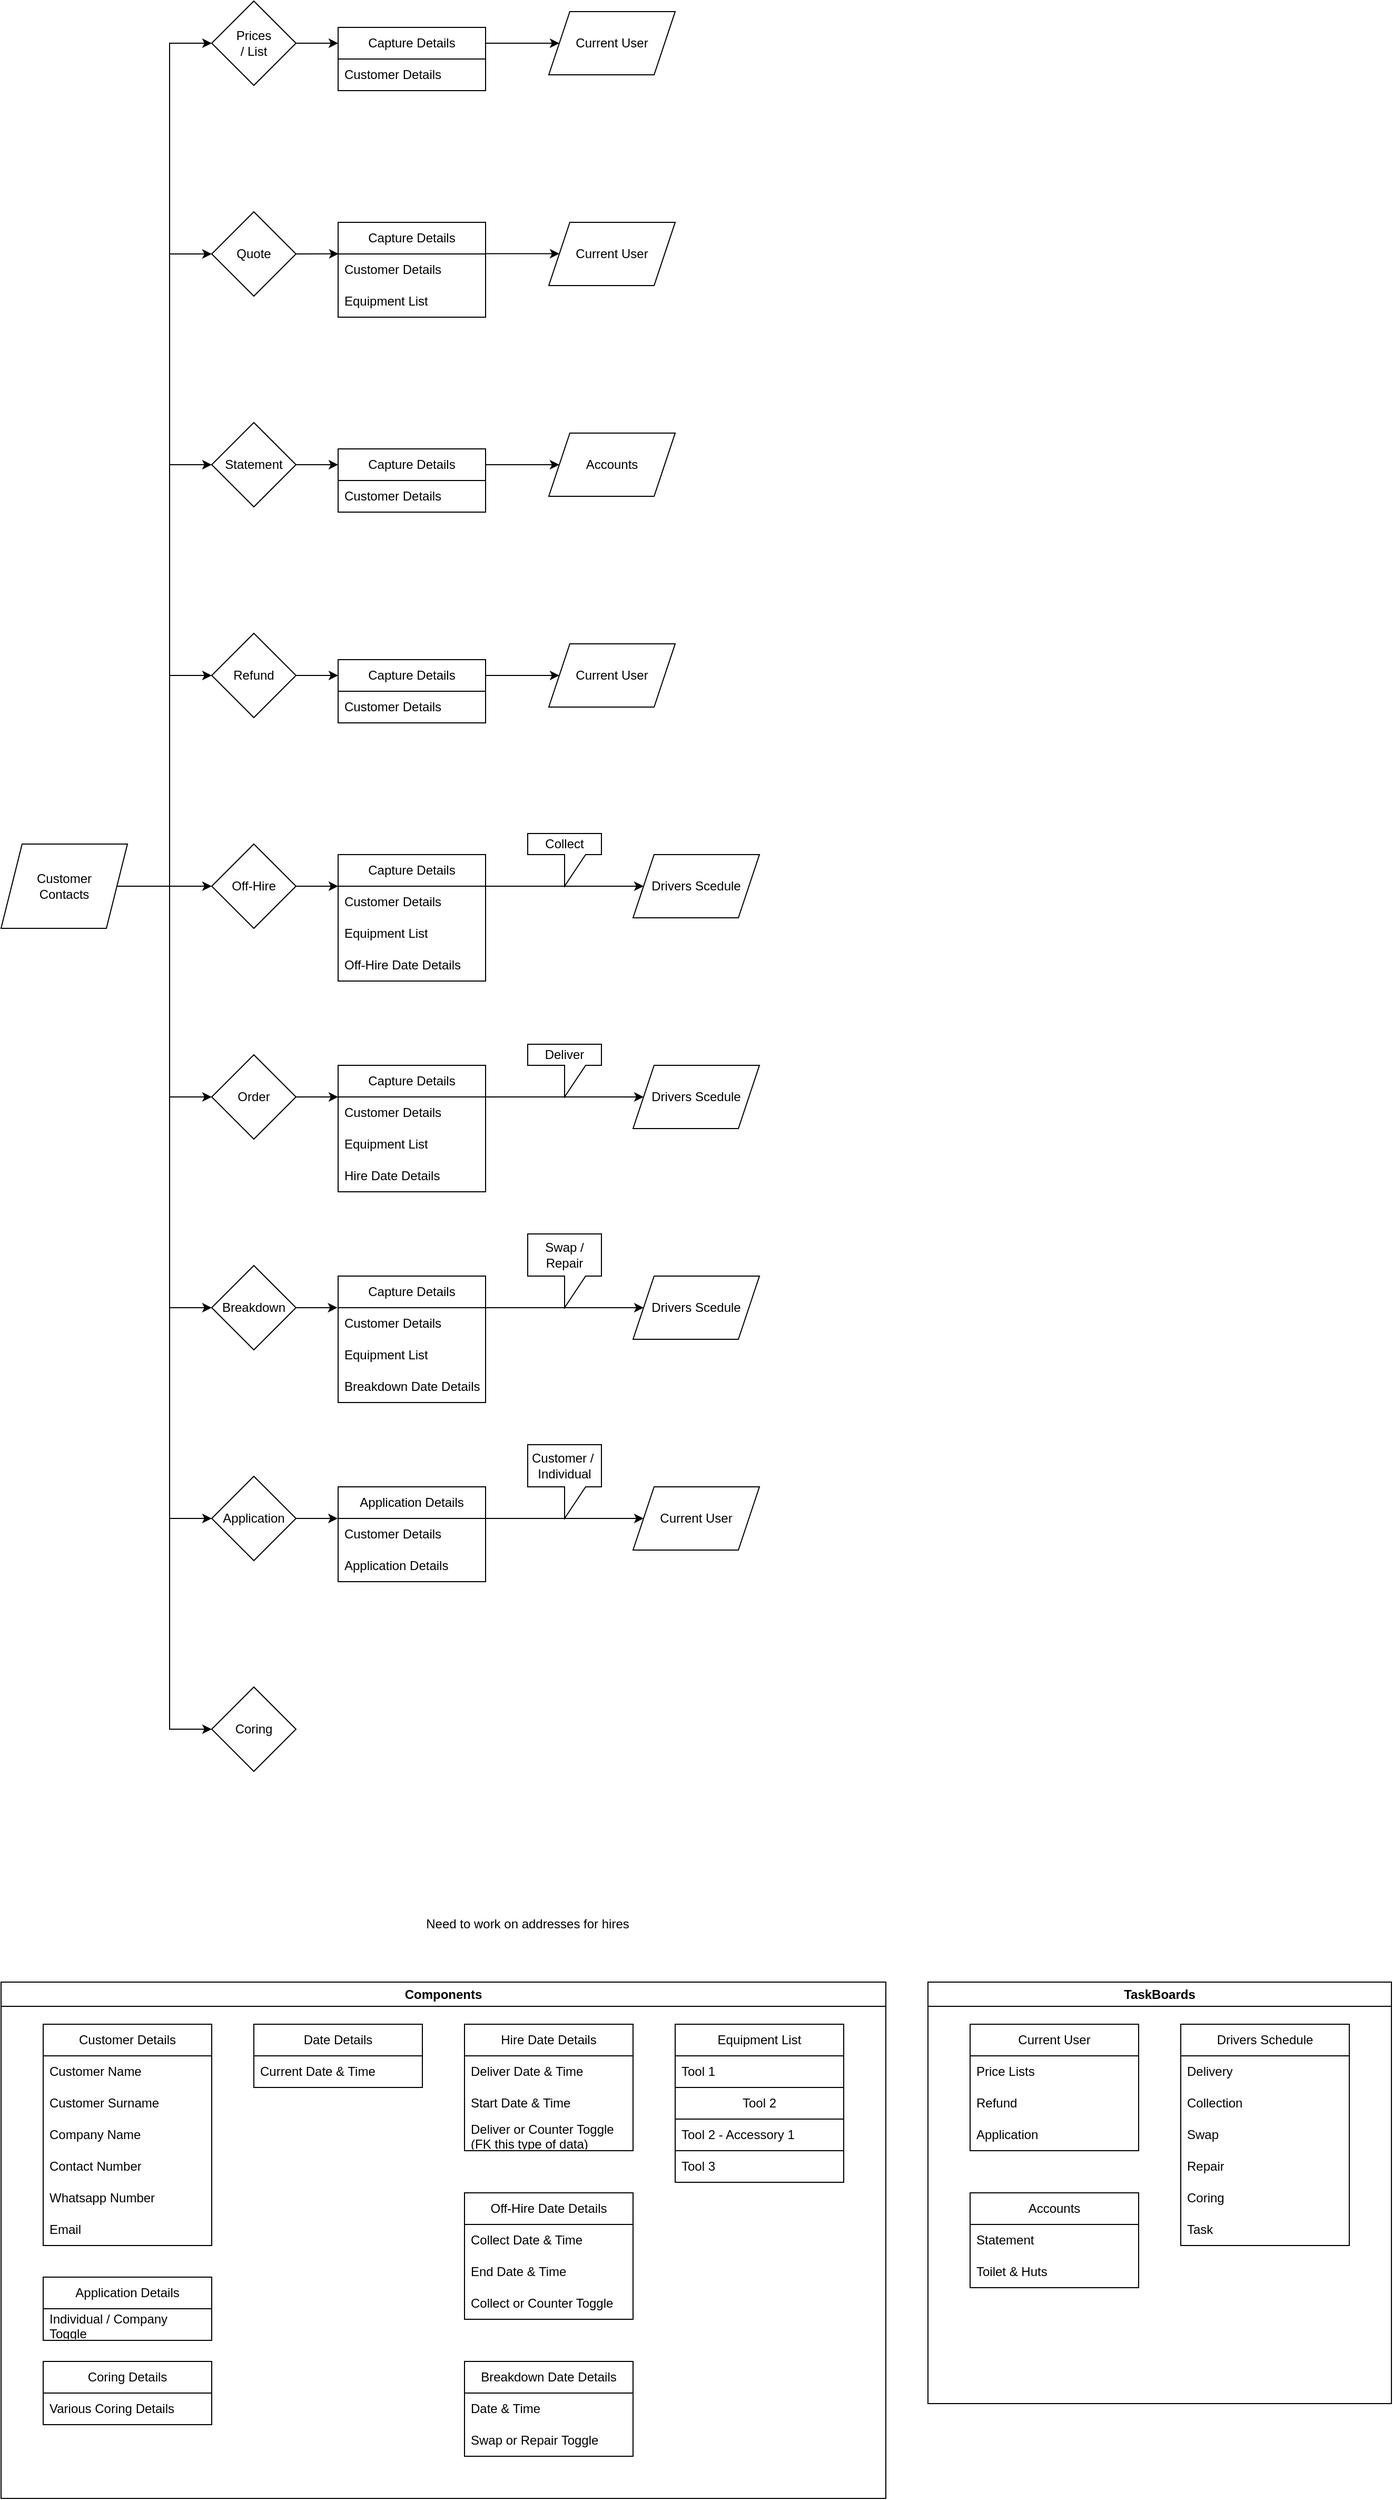 <mxfile>
    <diagram name="Page-1" id="YAwnFz1UodfvuVzzgCZk">
        <mxGraphModel dx="784" dy="1340" grid="1" gridSize="10" guides="1" tooltips="1" connect="1" arrows="1" fold="1" page="1" pageScale="1" pageWidth="1169" pageHeight="827" math="0" shadow="0">
            <root>
                <mxCell id="0"/>
                <mxCell id="1" parent="0"/>
                <mxCell id="snjM7ibTIbJSS_Fp8ERs-12" style="edgeStyle=orthogonalEdgeStyle;rounded=0;orthogonalLoop=1;jettySize=auto;html=1;exitX=1;exitY=0.5;exitDx=0;exitDy=0;entryX=0;entryY=0.5;entryDx=0;entryDy=0;" parent="1" source="snjM7ibTIbJSS_Fp8ERs-2" target="snjM7ibTIbJSS_Fp8ERs-3" edge="1">
                    <mxGeometry relative="1" as="geometry"/>
                </mxCell>
                <mxCell id="snjM7ibTIbJSS_Fp8ERs-13" style="edgeStyle=orthogonalEdgeStyle;rounded=0;orthogonalLoop=1;jettySize=auto;html=1;exitX=1;exitY=0.5;exitDx=0;exitDy=0;entryX=0;entryY=0.5;entryDx=0;entryDy=0;" parent="1" source="snjM7ibTIbJSS_Fp8ERs-2" target="snjM7ibTIbJSS_Fp8ERs-4" edge="1">
                    <mxGeometry relative="1" as="geometry"/>
                </mxCell>
                <mxCell id="snjM7ibTIbJSS_Fp8ERs-14" style="edgeStyle=orthogonalEdgeStyle;rounded=0;orthogonalLoop=1;jettySize=auto;html=1;exitX=1;exitY=0.5;exitDx=0;exitDy=0;entryX=0;entryY=0.5;entryDx=0;entryDy=0;" parent="1" source="snjM7ibTIbJSS_Fp8ERs-2" target="snjM7ibTIbJSS_Fp8ERs-8" edge="1">
                    <mxGeometry relative="1" as="geometry"/>
                </mxCell>
                <mxCell id="snjM7ibTIbJSS_Fp8ERs-15" style="edgeStyle=orthogonalEdgeStyle;rounded=0;orthogonalLoop=1;jettySize=auto;html=1;exitX=1;exitY=0.5;exitDx=0;exitDy=0;entryX=0;entryY=0.5;entryDx=0;entryDy=0;" parent="1" source="snjM7ibTIbJSS_Fp8ERs-2" target="snjM7ibTIbJSS_Fp8ERs-7" edge="1">
                    <mxGeometry relative="1" as="geometry"/>
                </mxCell>
                <mxCell id="snjM7ibTIbJSS_Fp8ERs-17" style="edgeStyle=orthogonalEdgeStyle;rounded=0;orthogonalLoop=1;jettySize=auto;html=1;exitX=1;exitY=0.5;exitDx=0;exitDy=0;entryX=0;entryY=0.5;entryDx=0;entryDy=0;" parent="1" source="snjM7ibTIbJSS_Fp8ERs-2" target="snjM7ibTIbJSS_Fp8ERs-6" edge="1">
                    <mxGeometry relative="1" as="geometry"/>
                </mxCell>
                <mxCell id="snjM7ibTIbJSS_Fp8ERs-18" style="edgeStyle=orthogonalEdgeStyle;rounded=0;orthogonalLoop=1;jettySize=auto;html=1;exitX=1;exitY=0.5;exitDx=0;exitDy=0;entryX=0;entryY=0.5;entryDx=0;entryDy=0;" parent="1" source="snjM7ibTIbJSS_Fp8ERs-2" target="snjM7ibTIbJSS_Fp8ERs-5" edge="1">
                    <mxGeometry relative="1" as="geometry"/>
                </mxCell>
                <mxCell id="snjM7ibTIbJSS_Fp8ERs-19" style="edgeStyle=orthogonalEdgeStyle;rounded=0;orthogonalLoop=1;jettySize=auto;html=1;exitX=1;exitY=0.5;exitDx=0;exitDy=0;entryX=0;entryY=0.5;entryDx=0;entryDy=0;" parent="1" source="snjM7ibTIbJSS_Fp8ERs-2" target="snjM7ibTIbJSS_Fp8ERs-9" edge="1">
                    <mxGeometry relative="1" as="geometry"/>
                </mxCell>
                <mxCell id="snjM7ibTIbJSS_Fp8ERs-20" style="edgeStyle=orthogonalEdgeStyle;rounded=0;orthogonalLoop=1;jettySize=auto;html=1;exitX=1;exitY=0.5;exitDx=0;exitDy=0;entryX=0;entryY=0.5;entryDx=0;entryDy=0;" parent="1" source="snjM7ibTIbJSS_Fp8ERs-2" target="snjM7ibTIbJSS_Fp8ERs-10" edge="1">
                    <mxGeometry relative="1" as="geometry"/>
                </mxCell>
                <mxCell id="snjM7ibTIbJSS_Fp8ERs-21" style="edgeStyle=orthogonalEdgeStyle;rounded=0;orthogonalLoop=1;jettySize=auto;html=1;exitX=1;exitY=0.5;exitDx=0;exitDy=0;entryX=0;entryY=0.5;entryDx=0;entryDy=0;" parent="1" source="snjM7ibTIbJSS_Fp8ERs-2" target="snjM7ibTIbJSS_Fp8ERs-11" edge="1">
                    <mxGeometry relative="1" as="geometry"/>
                </mxCell>
                <mxCell id="snjM7ibTIbJSS_Fp8ERs-2" value="Customer&lt;div&gt;&lt;span style=&quot;background-color: transparent; color: light-dark(rgb(0, 0, 0), rgb(255, 255, 255));&quot;&gt;Contacts&lt;/span&gt;&lt;/div&gt;" style="shape=parallelogram;perimeter=parallelogramPerimeter;whiteSpace=wrap;html=1;fixedSize=1;" parent="1" vertex="1">
                    <mxGeometry x="40" y="880" width="120" height="80" as="geometry"/>
                </mxCell>
                <mxCell id="snjM7ibTIbJSS_Fp8ERs-117" style="edgeStyle=orthogonalEdgeStyle;rounded=0;orthogonalLoop=1;jettySize=auto;html=1;exitX=1;exitY=0.5;exitDx=0;exitDy=0;entryX=0;entryY=0.25;entryDx=0;entryDy=0;" parent="1" source="snjM7ibTIbJSS_Fp8ERs-3" target="snjM7ibTIbJSS_Fp8ERs-109" edge="1">
                    <mxGeometry relative="1" as="geometry"/>
                </mxCell>
                <mxCell id="snjM7ibTIbJSS_Fp8ERs-3" value="Order" style="rhombus;whiteSpace=wrap;html=1;" parent="1" vertex="1">
                    <mxGeometry x="240" y="1080" width="80" height="80" as="geometry"/>
                </mxCell>
                <mxCell id="snjM7ibTIbJSS_Fp8ERs-105" style="edgeStyle=orthogonalEdgeStyle;rounded=0;orthogonalLoop=1;jettySize=auto;html=1;exitX=1;exitY=0.5;exitDx=0;exitDy=0;entryX=0;entryY=0.25;entryDx=0;entryDy=0;" parent="1" source="snjM7ibTIbJSS_Fp8ERs-4" target="snjM7ibTIbJSS_Fp8ERs-93" edge="1">
                    <mxGeometry relative="1" as="geometry"/>
                </mxCell>
                <mxCell id="snjM7ibTIbJSS_Fp8ERs-4" value="Off-Hire" style="rhombus;whiteSpace=wrap;html=1;" parent="1" vertex="1">
                    <mxGeometry x="240" y="880" width="80" height="80" as="geometry"/>
                </mxCell>
                <mxCell id="snjM7ibTIbJSS_Fp8ERs-56" style="edgeStyle=orthogonalEdgeStyle;rounded=0;orthogonalLoop=1;jettySize=auto;html=1;exitX=1;exitY=0.5;exitDx=0;exitDy=0;entryX=0;entryY=0.25;entryDx=0;entryDy=0;" parent="1" source="snjM7ibTIbJSS_Fp8ERs-5" target="snjM7ibTIbJSS_Fp8ERs-49" edge="1">
                    <mxGeometry relative="1" as="geometry"/>
                </mxCell>
                <mxCell id="snjM7ibTIbJSS_Fp8ERs-5" value="Prices&lt;br&gt;/ List" style="rhombus;whiteSpace=wrap;html=1;" parent="1" vertex="1">
                    <mxGeometry x="240" y="80" width="80" height="80" as="geometry"/>
                </mxCell>
                <mxCell id="snjM7ibTIbJSS_Fp8ERs-6" value="Quote" style="rhombus;whiteSpace=wrap;html=1;" parent="1" vertex="1">
                    <mxGeometry x="240" y="280" width="80" height="80" as="geometry"/>
                </mxCell>
                <mxCell id="snjM7ibTIbJSS_Fp8ERs-86" style="edgeStyle=orthogonalEdgeStyle;rounded=0;orthogonalLoop=1;jettySize=auto;html=1;exitX=1;exitY=0.5;exitDx=0;exitDy=0;entryX=0;entryY=0.25;entryDx=0;entryDy=0;" parent="1" source="snjM7ibTIbJSS_Fp8ERs-7" target="snjM7ibTIbJSS_Fp8ERs-81" edge="1">
                    <mxGeometry relative="1" as="geometry"/>
                </mxCell>
                <mxCell id="snjM7ibTIbJSS_Fp8ERs-7" value="Statement" style="rhombus;whiteSpace=wrap;html=1;" parent="1" vertex="1">
                    <mxGeometry x="240" y="480" width="80" height="80" as="geometry"/>
                </mxCell>
                <mxCell id="snjM7ibTIbJSS_Fp8ERs-91" style="edgeStyle=orthogonalEdgeStyle;rounded=0;orthogonalLoop=1;jettySize=auto;html=1;exitX=1;exitY=0.5;exitDx=0;exitDy=0;entryX=0;entryY=0.25;entryDx=0;entryDy=0;" parent="1" source="snjM7ibTIbJSS_Fp8ERs-8" target="snjM7ibTIbJSS_Fp8ERs-88" edge="1">
                    <mxGeometry relative="1" as="geometry"/>
                </mxCell>
                <mxCell id="snjM7ibTIbJSS_Fp8ERs-8" value="Refund" style="rhombus;whiteSpace=wrap;html=1;" parent="1" vertex="1">
                    <mxGeometry x="240" y="680" width="80" height="80" as="geometry"/>
                </mxCell>
                <mxCell id="snjM7ibTIbJSS_Fp8ERs-9" value="Breakdown" style="rhombus;whiteSpace=wrap;html=1;" parent="1" vertex="1">
                    <mxGeometry x="240" y="1280" width="80" height="80" as="geometry"/>
                </mxCell>
                <mxCell id="snjM7ibTIbJSS_Fp8ERs-10" value="Application" style="rhombus;whiteSpace=wrap;html=1;" parent="1" vertex="1">
                    <mxGeometry x="240" y="1480" width="80" height="80" as="geometry"/>
                </mxCell>
                <mxCell id="snjM7ibTIbJSS_Fp8ERs-11" value="Coring" style="rhombus;whiteSpace=wrap;html=1;" parent="1" vertex="1">
                    <mxGeometry x="240" y="1680" width="80" height="80" as="geometry"/>
                </mxCell>
                <mxCell id="snjM7ibTIbJSS_Fp8ERs-26" value="Components" style="swimlane;whiteSpace=wrap;html=1;" parent="1" vertex="1">
                    <mxGeometry x="40" y="1960" width="840" height="490" as="geometry"/>
                </mxCell>
                <mxCell id="snjM7ibTIbJSS_Fp8ERs-30" value="Date Details" style="swimlane;fontStyle=0;childLayout=stackLayout;horizontal=1;startSize=30;horizontalStack=0;resizeParent=1;resizeParentMax=0;resizeLast=0;collapsible=1;marginBottom=0;whiteSpace=wrap;html=1;" parent="snjM7ibTIbJSS_Fp8ERs-26" vertex="1">
                    <mxGeometry x="240" y="40" width="160" height="60" as="geometry"/>
                </mxCell>
                <mxCell id="snjM7ibTIbJSS_Fp8ERs-31" value="Current Date &amp;amp; Time" style="text;strokeColor=none;fillColor=none;align=left;verticalAlign=middle;spacingLeft=4;spacingRight=4;overflow=hidden;points=[[0,0.5],[1,0.5]];portConstraint=eastwest;rotatable=0;whiteSpace=wrap;html=1;" parent="snjM7ibTIbJSS_Fp8ERs-30" vertex="1">
                    <mxGeometry y="30" width="160" height="30" as="geometry"/>
                </mxCell>
                <mxCell id="snjM7ibTIbJSS_Fp8ERs-34" value="Hire Date Details" style="swimlane;fontStyle=0;childLayout=stackLayout;horizontal=1;startSize=30;horizontalStack=0;resizeParent=1;resizeParentMax=0;resizeLast=0;collapsible=1;marginBottom=0;whiteSpace=wrap;html=1;" parent="snjM7ibTIbJSS_Fp8ERs-26" vertex="1">
                    <mxGeometry x="440" y="40" width="160" height="120" as="geometry"/>
                </mxCell>
                <mxCell id="snjM7ibTIbJSS_Fp8ERs-35" value="Deliver Date &amp;amp; Time" style="text;strokeColor=none;fillColor=none;align=left;verticalAlign=middle;spacingLeft=4;spacingRight=4;overflow=hidden;points=[[0,0.5],[1,0.5]];portConstraint=eastwest;rotatable=0;whiteSpace=wrap;html=1;" parent="snjM7ibTIbJSS_Fp8ERs-34" vertex="1">
                    <mxGeometry y="30" width="160" height="30" as="geometry"/>
                </mxCell>
                <mxCell id="snjM7ibTIbJSS_Fp8ERs-36" value="Start Date &amp;amp; Time" style="text;strokeColor=none;fillColor=none;align=left;verticalAlign=middle;spacingLeft=4;spacingRight=4;overflow=hidden;points=[[0,0.5],[1,0.5]];portConstraint=eastwest;rotatable=0;whiteSpace=wrap;html=1;" parent="snjM7ibTIbJSS_Fp8ERs-34" vertex="1">
                    <mxGeometry y="60" width="160" height="30" as="geometry"/>
                </mxCell>
                <mxCell id="iy05ChG2pg_JirYLBQnu-11" value="Deliver or Counter Toggle (FK this type of data)" style="text;strokeColor=none;fillColor=none;align=left;verticalAlign=middle;spacingLeft=4;spacingRight=4;overflow=hidden;points=[[0,0.5],[1,0.5]];portConstraint=eastwest;rotatable=0;whiteSpace=wrap;html=1;" parent="snjM7ibTIbJSS_Fp8ERs-34" vertex="1">
                    <mxGeometry y="90" width="160" height="30" as="geometry"/>
                </mxCell>
                <mxCell id="snjM7ibTIbJSS_Fp8ERs-38" value="Equipment List" style="swimlane;fontStyle=0;childLayout=stackLayout;horizontal=1;startSize=30;horizontalStack=0;resizeParent=1;resizeParentMax=0;resizeLast=0;collapsible=1;marginBottom=0;whiteSpace=wrap;html=1;" parent="snjM7ibTIbJSS_Fp8ERs-26" vertex="1">
                    <mxGeometry x="640" y="40" width="160" height="150" as="geometry"/>
                </mxCell>
                <mxCell id="snjM7ibTIbJSS_Fp8ERs-40" value="Tool 1" style="text;strokeColor=none;fillColor=none;align=left;verticalAlign=middle;spacingLeft=4;spacingRight=4;overflow=hidden;points=[[0,0.5],[1,0.5]];portConstraint=eastwest;rotatable=0;whiteSpace=wrap;html=1;" parent="snjM7ibTIbJSS_Fp8ERs-38" vertex="1">
                    <mxGeometry y="30" width="160" height="30" as="geometry"/>
                </mxCell>
                <mxCell id="snjM7ibTIbJSS_Fp8ERs-42" value="Tool 2" style="swimlane;fontStyle=0;childLayout=stackLayout;horizontal=1;startSize=30;horizontalStack=0;resizeParent=1;resizeParentMax=0;resizeLast=0;collapsible=1;marginBottom=0;whiteSpace=wrap;html=1;" parent="snjM7ibTIbJSS_Fp8ERs-38" vertex="1">
                    <mxGeometry y="60" width="160" height="60" as="geometry"/>
                </mxCell>
                <mxCell id="snjM7ibTIbJSS_Fp8ERs-43" value="Tool 2 - Accessory 1" style="text;strokeColor=none;fillColor=none;align=left;verticalAlign=middle;spacingLeft=4;spacingRight=4;overflow=hidden;points=[[0,0.5],[1,0.5]];portConstraint=eastwest;rotatable=0;whiteSpace=wrap;html=1;" parent="snjM7ibTIbJSS_Fp8ERs-42" vertex="1">
                    <mxGeometry y="30" width="160" height="30" as="geometry"/>
                </mxCell>
                <mxCell id="snjM7ibTIbJSS_Fp8ERs-41" value="Tool 3" style="text;strokeColor=none;fillColor=none;align=left;verticalAlign=middle;spacingLeft=4;spacingRight=4;overflow=hidden;points=[[0,0.5],[1,0.5]];portConstraint=eastwest;rotatable=0;whiteSpace=wrap;html=1;" parent="snjM7ibTIbJSS_Fp8ERs-38" vertex="1">
                    <mxGeometry y="120" width="160" height="30" as="geometry"/>
                </mxCell>
                <mxCell id="snjM7ibTIbJSS_Fp8ERs-22" value="Customer Details" style="swimlane;fontStyle=0;childLayout=stackLayout;horizontal=1;startSize=30;horizontalStack=0;resizeParent=1;resizeParentMax=0;resizeLast=0;collapsible=1;marginBottom=0;whiteSpace=wrap;html=1;" parent="snjM7ibTIbJSS_Fp8ERs-26" vertex="1">
                    <mxGeometry x="40" y="40" width="160" height="210" as="geometry"/>
                </mxCell>
                <mxCell id="snjM7ibTIbJSS_Fp8ERs-23" value="Customer Name" style="text;strokeColor=none;fillColor=none;align=left;verticalAlign=middle;spacingLeft=4;spacingRight=4;overflow=hidden;points=[[0,0.5],[1,0.5]];portConstraint=eastwest;rotatable=0;whiteSpace=wrap;html=1;" parent="snjM7ibTIbJSS_Fp8ERs-22" vertex="1">
                    <mxGeometry y="30" width="160" height="30" as="geometry"/>
                </mxCell>
                <mxCell id="snjM7ibTIbJSS_Fp8ERs-24" value="Customer Surname" style="text;strokeColor=none;fillColor=none;align=left;verticalAlign=middle;spacingLeft=4;spacingRight=4;overflow=hidden;points=[[0,0.5],[1,0.5]];portConstraint=eastwest;rotatable=0;whiteSpace=wrap;html=1;" parent="snjM7ibTIbJSS_Fp8ERs-22" vertex="1">
                    <mxGeometry y="60" width="160" height="30" as="geometry"/>
                </mxCell>
                <mxCell id="snjM7ibTIbJSS_Fp8ERs-25" value="Company Name" style="text;strokeColor=none;fillColor=none;align=left;verticalAlign=middle;spacingLeft=4;spacingRight=4;overflow=hidden;points=[[0,0.5],[1,0.5]];portConstraint=eastwest;rotatable=0;whiteSpace=wrap;html=1;" parent="snjM7ibTIbJSS_Fp8ERs-22" vertex="1">
                    <mxGeometry y="90" width="160" height="30" as="geometry"/>
                </mxCell>
                <mxCell id="snjM7ibTIbJSS_Fp8ERs-28" value="Contact Number" style="text;strokeColor=none;fillColor=none;align=left;verticalAlign=middle;spacingLeft=4;spacingRight=4;overflow=hidden;points=[[0,0.5],[1,0.5]];portConstraint=eastwest;rotatable=0;whiteSpace=wrap;html=1;" parent="snjM7ibTIbJSS_Fp8ERs-22" vertex="1">
                    <mxGeometry y="120" width="160" height="30" as="geometry"/>
                </mxCell>
                <mxCell id="snjM7ibTIbJSS_Fp8ERs-27" value="Whatsapp Number" style="text;strokeColor=none;fillColor=none;align=left;verticalAlign=middle;spacingLeft=4;spacingRight=4;overflow=hidden;points=[[0,0.5],[1,0.5]];portConstraint=eastwest;rotatable=0;whiteSpace=wrap;html=1;" parent="snjM7ibTIbJSS_Fp8ERs-22" vertex="1">
                    <mxGeometry y="150" width="160" height="30" as="geometry"/>
                </mxCell>
                <mxCell id="snjM7ibTIbJSS_Fp8ERs-29" value="Email" style="text;strokeColor=none;fillColor=none;align=left;verticalAlign=middle;spacingLeft=4;spacingRight=4;overflow=hidden;points=[[0,0.5],[1,0.5]];portConstraint=eastwest;rotatable=0;whiteSpace=wrap;html=1;" parent="snjM7ibTIbJSS_Fp8ERs-22" vertex="1">
                    <mxGeometry y="180" width="160" height="30" as="geometry"/>
                </mxCell>
                <mxCell id="snjM7ibTIbJSS_Fp8ERs-97" value="Off-Hire Date Details" style="swimlane;fontStyle=0;childLayout=stackLayout;horizontal=1;startSize=30;horizontalStack=0;resizeParent=1;resizeParentMax=0;resizeLast=0;collapsible=1;marginBottom=0;whiteSpace=wrap;html=1;" parent="snjM7ibTIbJSS_Fp8ERs-26" vertex="1">
                    <mxGeometry x="440" y="200" width="160" height="120" as="geometry"/>
                </mxCell>
                <mxCell id="snjM7ibTIbJSS_Fp8ERs-98" value="Collect Date &amp;amp; Time" style="text;strokeColor=none;fillColor=none;align=left;verticalAlign=middle;spacingLeft=4;spacingRight=4;overflow=hidden;points=[[0,0.5],[1,0.5]];portConstraint=eastwest;rotatable=0;whiteSpace=wrap;html=1;" parent="snjM7ibTIbJSS_Fp8ERs-97" vertex="1">
                    <mxGeometry y="30" width="160" height="30" as="geometry"/>
                </mxCell>
                <mxCell id="snjM7ibTIbJSS_Fp8ERs-99" value="End Date &amp;amp; Time" style="text;strokeColor=none;fillColor=none;align=left;verticalAlign=middle;spacingLeft=4;spacingRight=4;overflow=hidden;points=[[0,0.5],[1,0.5]];portConstraint=eastwest;rotatable=0;whiteSpace=wrap;html=1;" parent="snjM7ibTIbJSS_Fp8ERs-97" vertex="1">
                    <mxGeometry y="60" width="160" height="30" as="geometry"/>
                </mxCell>
                <mxCell id="iy05ChG2pg_JirYLBQnu-10" value="Collect or Counter Toggle" style="text;strokeColor=none;fillColor=none;align=left;verticalAlign=middle;spacingLeft=4;spacingRight=4;overflow=hidden;points=[[0,0.5],[1,0.5]];portConstraint=eastwest;rotatable=0;whiteSpace=wrap;html=1;" parent="snjM7ibTIbJSS_Fp8ERs-97" vertex="1">
                    <mxGeometry y="90" width="160" height="30" as="geometry"/>
                </mxCell>
                <mxCell id="iy05ChG2pg_JirYLBQnu-7" value="Breakdown Date Details" style="swimlane;fontStyle=0;childLayout=stackLayout;horizontal=1;startSize=30;horizontalStack=0;resizeParent=1;resizeParentMax=0;resizeLast=0;collapsible=1;marginBottom=0;whiteSpace=wrap;html=1;" parent="snjM7ibTIbJSS_Fp8ERs-26" vertex="1">
                    <mxGeometry x="440" y="360" width="160" height="90" as="geometry"/>
                </mxCell>
                <mxCell id="iy05ChG2pg_JirYLBQnu-8" value="Date &amp;amp; Time" style="text;strokeColor=none;fillColor=none;align=left;verticalAlign=middle;spacingLeft=4;spacingRight=4;overflow=hidden;points=[[0,0.5],[1,0.5]];portConstraint=eastwest;rotatable=0;whiteSpace=wrap;html=1;" parent="iy05ChG2pg_JirYLBQnu-7" vertex="1">
                    <mxGeometry y="30" width="160" height="30" as="geometry"/>
                </mxCell>
                <mxCell id="iy05ChG2pg_JirYLBQnu-9" value="Swap or Repair Toggle" style="text;strokeColor=none;fillColor=none;align=left;verticalAlign=middle;spacingLeft=4;spacingRight=4;overflow=hidden;points=[[0,0.5],[1,0.5]];portConstraint=eastwest;rotatable=0;whiteSpace=wrap;html=1;" parent="iy05ChG2pg_JirYLBQnu-7" vertex="1">
                    <mxGeometry y="60" width="160" height="30" as="geometry"/>
                </mxCell>
                <mxCell id="iy05ChG2pg_JirYLBQnu-18" value="Application Details" style="swimlane;fontStyle=0;childLayout=stackLayout;horizontal=1;startSize=30;horizontalStack=0;resizeParent=1;resizeParentMax=0;resizeLast=0;collapsible=1;marginBottom=0;whiteSpace=wrap;html=1;" parent="snjM7ibTIbJSS_Fp8ERs-26" vertex="1">
                    <mxGeometry x="40" y="280" width="160" height="60" as="geometry"/>
                </mxCell>
                <mxCell id="iy05ChG2pg_JirYLBQnu-19" value="Individual / Company Toggle" style="text;strokeColor=none;fillColor=none;align=left;verticalAlign=middle;spacingLeft=4;spacingRight=4;overflow=hidden;points=[[0,0.5],[1,0.5]];portConstraint=eastwest;rotatable=0;whiteSpace=wrap;html=1;" parent="iy05ChG2pg_JirYLBQnu-18" vertex="1">
                    <mxGeometry y="30" width="160" height="30" as="geometry"/>
                </mxCell>
                <mxCell id="iy05ChG2pg_JirYLBQnu-31" value="Coring Details" style="swimlane;fontStyle=0;childLayout=stackLayout;horizontal=1;startSize=30;horizontalStack=0;resizeParent=1;resizeParentMax=0;resizeLast=0;collapsible=1;marginBottom=0;whiteSpace=wrap;html=1;" parent="snjM7ibTIbJSS_Fp8ERs-26" vertex="1">
                    <mxGeometry x="40" y="360" width="160" height="60" as="geometry"/>
                </mxCell>
                <mxCell id="iy05ChG2pg_JirYLBQnu-32" value="Various Coring Details" style="text;strokeColor=none;fillColor=none;align=left;verticalAlign=middle;spacingLeft=4;spacingRight=4;overflow=hidden;points=[[0,0.5],[1,0.5]];portConstraint=eastwest;rotatable=0;whiteSpace=wrap;html=1;" parent="iy05ChG2pg_JirYLBQnu-31" vertex="1">
                    <mxGeometry y="30" width="160" height="30" as="geometry"/>
                </mxCell>
                <mxCell id="snjM7ibTIbJSS_Fp8ERs-80" style="edgeStyle=orthogonalEdgeStyle;rounded=0;orthogonalLoop=1;jettySize=auto;html=1;exitX=1;exitY=0.25;exitDx=0;exitDy=0;entryX=0;entryY=0.5;entryDx=0;entryDy=0;" parent="1" source="snjM7ibTIbJSS_Fp8ERs-49" target="snjM7ibTIbJSS_Fp8ERs-79" edge="1">
                    <mxGeometry relative="1" as="geometry"/>
                </mxCell>
                <mxCell id="snjM7ibTIbJSS_Fp8ERs-49" value="Capture Details" style="swimlane;fontStyle=0;childLayout=stackLayout;horizontal=1;startSize=30;horizontalStack=0;resizeParent=1;resizeParentMax=0;resizeLast=0;collapsible=1;marginBottom=0;whiteSpace=wrap;html=1;" parent="1" vertex="1">
                    <mxGeometry x="360" y="105" width="140" height="60" as="geometry"/>
                </mxCell>
                <mxCell id="snjM7ibTIbJSS_Fp8ERs-50" value="Customer Details" style="text;strokeColor=none;fillColor=none;align=left;verticalAlign=middle;spacingLeft=4;spacingRight=4;overflow=hidden;points=[[0,0.5],[1,0.5]];portConstraint=eastwest;rotatable=0;whiteSpace=wrap;html=1;" parent="snjM7ibTIbJSS_Fp8ERs-49" vertex="1">
                    <mxGeometry y="30" width="140" height="30" as="geometry"/>
                </mxCell>
                <mxCell id="snjM7ibTIbJSS_Fp8ERs-58" value="TaskBoards" style="swimlane;whiteSpace=wrap;html=1;" parent="1" vertex="1">
                    <mxGeometry x="920" y="1960" width="440" height="400" as="geometry"/>
                </mxCell>
                <mxCell id="snjM7ibTIbJSS_Fp8ERs-59" value="Current User" style="swimlane;fontStyle=0;childLayout=stackLayout;horizontal=1;startSize=30;horizontalStack=0;resizeParent=1;resizeParentMax=0;resizeLast=0;collapsible=1;marginBottom=0;whiteSpace=wrap;html=1;" parent="snjM7ibTIbJSS_Fp8ERs-58" vertex="1">
                    <mxGeometry x="40" y="40" width="160" height="120" as="geometry"/>
                </mxCell>
                <mxCell id="snjM7ibTIbJSS_Fp8ERs-60" value="Price Lists" style="text;strokeColor=none;fillColor=none;align=left;verticalAlign=middle;spacingLeft=4;spacingRight=4;overflow=hidden;points=[[0,0.5],[1,0.5]];portConstraint=eastwest;rotatable=0;whiteSpace=wrap;html=1;" parent="snjM7ibTIbJSS_Fp8ERs-59" vertex="1">
                    <mxGeometry y="30" width="160" height="30" as="geometry"/>
                </mxCell>
                <mxCell id="snjM7ibTIbJSS_Fp8ERs-73" value="Refund" style="text;strokeColor=none;fillColor=none;align=left;verticalAlign=middle;spacingLeft=4;spacingRight=4;overflow=hidden;points=[[0,0.5],[1,0.5]];portConstraint=eastwest;rotatable=0;whiteSpace=wrap;html=1;" parent="snjM7ibTIbJSS_Fp8ERs-59" vertex="1">
                    <mxGeometry y="60" width="160" height="30" as="geometry"/>
                </mxCell>
                <mxCell id="snjM7ibTIbJSS_Fp8ERs-74" value="Application" style="text;strokeColor=none;fillColor=none;align=left;verticalAlign=middle;spacingLeft=4;spacingRight=4;overflow=hidden;points=[[0,0.5],[1,0.5]];portConstraint=eastwest;rotatable=0;whiteSpace=wrap;html=1;" parent="snjM7ibTIbJSS_Fp8ERs-59" vertex="1">
                    <mxGeometry y="90" width="160" height="30" as="geometry"/>
                </mxCell>
                <mxCell id="snjM7ibTIbJSS_Fp8ERs-61" value="Drivers Schedule" style="swimlane;fontStyle=0;childLayout=stackLayout;horizontal=1;startSize=30;horizontalStack=0;resizeParent=1;resizeParentMax=0;resizeLast=0;collapsible=1;marginBottom=0;whiteSpace=wrap;html=1;" parent="snjM7ibTIbJSS_Fp8ERs-58" vertex="1">
                    <mxGeometry x="240" y="40" width="160" height="210" as="geometry"/>
                </mxCell>
                <mxCell id="snjM7ibTIbJSS_Fp8ERs-62" value="Delivery" style="text;strokeColor=none;fillColor=none;align=left;verticalAlign=middle;spacingLeft=4;spacingRight=4;overflow=hidden;points=[[0,0.5],[1,0.5]];portConstraint=eastwest;rotatable=0;whiteSpace=wrap;html=1;" parent="snjM7ibTIbJSS_Fp8ERs-61" vertex="1">
                    <mxGeometry y="30" width="160" height="30" as="geometry"/>
                </mxCell>
                <mxCell id="snjM7ibTIbJSS_Fp8ERs-75" value="Collection" style="text;strokeColor=none;fillColor=none;align=left;verticalAlign=middle;spacingLeft=4;spacingRight=4;overflow=hidden;points=[[0,0.5],[1,0.5]];portConstraint=eastwest;rotatable=0;whiteSpace=wrap;html=1;" parent="snjM7ibTIbJSS_Fp8ERs-61" vertex="1">
                    <mxGeometry y="60" width="160" height="30" as="geometry"/>
                </mxCell>
                <mxCell id="snjM7ibTIbJSS_Fp8ERs-76" value="Swap" style="text;strokeColor=none;fillColor=none;align=left;verticalAlign=middle;spacingLeft=4;spacingRight=4;overflow=hidden;points=[[0,0.5],[1,0.5]];portConstraint=eastwest;rotatable=0;whiteSpace=wrap;html=1;" parent="snjM7ibTIbJSS_Fp8ERs-61" vertex="1">
                    <mxGeometry y="90" width="160" height="30" as="geometry"/>
                </mxCell>
                <mxCell id="snjM7ibTIbJSS_Fp8ERs-63" value="Repair" style="text;strokeColor=none;fillColor=none;align=left;verticalAlign=middle;spacingLeft=4;spacingRight=4;overflow=hidden;points=[[0,0.5],[1,0.5]];portConstraint=eastwest;rotatable=0;whiteSpace=wrap;html=1;" parent="snjM7ibTIbJSS_Fp8ERs-61" vertex="1">
                    <mxGeometry y="120" width="160" height="30" as="geometry"/>
                </mxCell>
                <mxCell id="snjM7ibTIbJSS_Fp8ERs-77" value="Coring" style="text;strokeColor=none;fillColor=none;align=left;verticalAlign=middle;spacingLeft=4;spacingRight=4;overflow=hidden;points=[[0,0.5],[1,0.5]];portConstraint=eastwest;rotatable=0;whiteSpace=wrap;html=1;" parent="snjM7ibTIbJSS_Fp8ERs-61" vertex="1">
                    <mxGeometry y="150" width="160" height="30" as="geometry"/>
                </mxCell>
                <mxCell id="snjM7ibTIbJSS_Fp8ERs-78" value="Task" style="text;strokeColor=none;fillColor=none;align=left;verticalAlign=middle;spacingLeft=4;spacingRight=4;overflow=hidden;points=[[0,0.5],[1,0.5]];portConstraint=eastwest;rotatable=0;whiteSpace=wrap;html=1;" parent="snjM7ibTIbJSS_Fp8ERs-61" vertex="1">
                    <mxGeometry y="180" width="160" height="30" as="geometry"/>
                </mxCell>
                <mxCell id="snjM7ibTIbJSS_Fp8ERs-69" value="Accounts" style="swimlane;fontStyle=0;childLayout=stackLayout;horizontal=1;startSize=30;horizontalStack=0;resizeParent=1;resizeParentMax=0;resizeLast=0;collapsible=1;marginBottom=0;whiteSpace=wrap;html=1;" parent="snjM7ibTIbJSS_Fp8ERs-58" vertex="1">
                    <mxGeometry x="40" y="200" width="160" height="90" as="geometry"/>
                </mxCell>
                <mxCell id="snjM7ibTIbJSS_Fp8ERs-70" value="Statement" style="text;strokeColor=none;fillColor=none;align=left;verticalAlign=middle;spacingLeft=4;spacingRight=4;overflow=hidden;points=[[0,0.5],[1,0.5]];portConstraint=eastwest;rotatable=0;whiteSpace=wrap;html=1;" parent="snjM7ibTIbJSS_Fp8ERs-69" vertex="1">
                    <mxGeometry y="30" width="160" height="30" as="geometry"/>
                </mxCell>
                <mxCell id="snjM7ibTIbJSS_Fp8ERs-71" value="Toilet &amp;amp; Huts" style="text;strokeColor=none;fillColor=none;align=left;verticalAlign=middle;spacingLeft=4;spacingRight=4;overflow=hidden;points=[[0,0.5],[1,0.5]];portConstraint=eastwest;rotatable=0;whiteSpace=wrap;html=1;" parent="snjM7ibTIbJSS_Fp8ERs-69" vertex="1">
                    <mxGeometry y="60" width="160" height="30" as="geometry"/>
                </mxCell>
                <mxCell id="snjM7ibTIbJSS_Fp8ERs-79" value="Current User" style="shape=parallelogram;perimeter=parallelogramPerimeter;whiteSpace=wrap;html=1;fixedSize=1;" parent="1" vertex="1">
                    <mxGeometry x="560" y="90" width="120" height="60" as="geometry"/>
                </mxCell>
                <mxCell id="snjM7ibTIbJSS_Fp8ERs-85" style="edgeStyle=orthogonalEdgeStyle;rounded=0;orthogonalLoop=1;jettySize=auto;html=1;exitX=1;exitY=0.25;exitDx=0;exitDy=0;" parent="1" source="snjM7ibTIbJSS_Fp8ERs-81" target="snjM7ibTIbJSS_Fp8ERs-84" edge="1">
                    <mxGeometry relative="1" as="geometry"/>
                </mxCell>
                <mxCell id="snjM7ibTIbJSS_Fp8ERs-81" value="Capture Details" style="swimlane;fontStyle=0;childLayout=stackLayout;horizontal=1;startSize=30;horizontalStack=0;resizeParent=1;resizeParentMax=0;resizeLast=0;collapsible=1;marginBottom=0;whiteSpace=wrap;html=1;" parent="1" vertex="1">
                    <mxGeometry x="360" y="505" width="140" height="60" as="geometry"/>
                </mxCell>
                <mxCell id="snjM7ibTIbJSS_Fp8ERs-82" value="Customer Details" style="text;strokeColor=none;fillColor=none;align=left;verticalAlign=middle;spacingLeft=4;spacingRight=4;overflow=hidden;points=[[0,0.5],[1,0.5]];portConstraint=eastwest;rotatable=0;whiteSpace=wrap;html=1;" parent="snjM7ibTIbJSS_Fp8ERs-81" vertex="1">
                    <mxGeometry y="30" width="140" height="30" as="geometry"/>
                </mxCell>
                <mxCell id="snjM7ibTIbJSS_Fp8ERs-84" value="Accounts" style="shape=parallelogram;perimeter=parallelogramPerimeter;whiteSpace=wrap;html=1;fixedSize=1;" parent="1" vertex="1">
                    <mxGeometry x="560" y="490" width="120" height="60" as="geometry"/>
                </mxCell>
                <mxCell id="snjM7ibTIbJSS_Fp8ERs-87" style="edgeStyle=orthogonalEdgeStyle;rounded=0;orthogonalLoop=1;jettySize=auto;html=1;exitX=1;exitY=0.25;exitDx=0;exitDy=0;entryX=0;entryY=0.5;entryDx=0;entryDy=0;" parent="1" source="snjM7ibTIbJSS_Fp8ERs-88" target="snjM7ibTIbJSS_Fp8ERs-90" edge="1">
                    <mxGeometry relative="1" as="geometry"/>
                </mxCell>
                <mxCell id="snjM7ibTIbJSS_Fp8ERs-88" value="Capture Details" style="swimlane;fontStyle=0;childLayout=stackLayout;horizontal=1;startSize=30;horizontalStack=0;resizeParent=1;resizeParentMax=0;resizeLast=0;collapsible=1;marginBottom=0;whiteSpace=wrap;html=1;" parent="1" vertex="1">
                    <mxGeometry x="360" y="705" width="140" height="60" as="geometry"/>
                </mxCell>
                <mxCell id="snjM7ibTIbJSS_Fp8ERs-89" value="Customer Details" style="text;strokeColor=none;fillColor=none;align=left;verticalAlign=middle;spacingLeft=4;spacingRight=4;overflow=hidden;points=[[0,0.5],[1,0.5]];portConstraint=eastwest;rotatable=0;whiteSpace=wrap;html=1;" parent="snjM7ibTIbJSS_Fp8ERs-88" vertex="1">
                    <mxGeometry y="30" width="140" height="30" as="geometry"/>
                </mxCell>
                <mxCell id="snjM7ibTIbJSS_Fp8ERs-90" value="Current User" style="shape=parallelogram;perimeter=parallelogramPerimeter;whiteSpace=wrap;html=1;fixedSize=1;" parent="1" vertex="1">
                    <mxGeometry x="560" y="690" width="120" height="60" as="geometry"/>
                </mxCell>
                <mxCell id="snjM7ibTIbJSS_Fp8ERs-104" style="edgeStyle=orthogonalEdgeStyle;rounded=0;orthogonalLoop=1;jettySize=auto;html=1;exitX=1;exitY=0.25;exitDx=0;exitDy=0;entryX=0;entryY=0.5;entryDx=0;entryDy=0;" parent="1" source="snjM7ibTIbJSS_Fp8ERs-93" target="snjM7ibTIbJSS_Fp8ERs-95" edge="1">
                    <mxGeometry relative="1" as="geometry"/>
                </mxCell>
                <mxCell id="snjM7ibTIbJSS_Fp8ERs-93" value="Capture Details" style="swimlane;fontStyle=0;childLayout=stackLayout;horizontal=1;startSize=30;horizontalStack=0;resizeParent=1;resizeParentMax=0;resizeLast=0;collapsible=1;marginBottom=0;whiteSpace=wrap;html=1;" parent="1" vertex="1">
                    <mxGeometry x="360" y="890" width="140" height="120" as="geometry"/>
                </mxCell>
                <mxCell id="snjM7ibTIbJSS_Fp8ERs-94" value="Customer Details" style="text;strokeColor=none;fillColor=none;align=left;verticalAlign=middle;spacingLeft=4;spacingRight=4;overflow=hidden;points=[[0,0.5],[1,0.5]];portConstraint=eastwest;rotatable=0;whiteSpace=wrap;html=1;" parent="snjM7ibTIbJSS_Fp8ERs-93" vertex="1">
                    <mxGeometry y="30" width="140" height="30" as="geometry"/>
                </mxCell>
                <mxCell id="snjM7ibTIbJSS_Fp8ERs-101" value="Equipment List" style="text;strokeColor=none;fillColor=none;align=left;verticalAlign=middle;spacingLeft=4;spacingRight=4;overflow=hidden;points=[[0,0.5],[1,0.5]];portConstraint=eastwest;rotatable=0;whiteSpace=wrap;html=1;" parent="snjM7ibTIbJSS_Fp8ERs-93" vertex="1">
                    <mxGeometry y="60" width="140" height="30" as="geometry"/>
                </mxCell>
                <mxCell id="snjM7ibTIbJSS_Fp8ERs-100" value="&lt;span style=&quot;text-align: center;&quot;&gt;Off-Hire Date Details&lt;/span&gt;" style="text;strokeColor=none;fillColor=none;align=left;verticalAlign=middle;spacingLeft=4;spacingRight=4;overflow=hidden;points=[[0,0.5],[1,0.5]];portConstraint=eastwest;rotatable=0;whiteSpace=wrap;html=1;" parent="snjM7ibTIbJSS_Fp8ERs-93" vertex="1">
                    <mxGeometry y="90" width="140" height="30" as="geometry"/>
                </mxCell>
                <mxCell id="snjM7ibTIbJSS_Fp8ERs-95" value="Drivers Scedule" style="shape=parallelogram;perimeter=parallelogramPerimeter;whiteSpace=wrap;html=1;fixedSize=1;" parent="1" vertex="1">
                    <mxGeometry x="640" y="890" width="120" height="60" as="geometry"/>
                </mxCell>
                <mxCell id="snjM7ibTIbJSS_Fp8ERs-107" value="Collect" style="shape=callout;whiteSpace=wrap;html=1;perimeter=calloutPerimeter;" parent="1" vertex="1">
                    <mxGeometry x="540" y="870" width="70" height="50" as="geometry"/>
                </mxCell>
                <mxCell id="snjM7ibTIbJSS_Fp8ERs-108" style="edgeStyle=orthogonalEdgeStyle;rounded=0;orthogonalLoop=1;jettySize=auto;html=1;exitX=1;exitY=0.25;exitDx=0;exitDy=0;entryX=0;entryY=0.5;entryDx=0;entryDy=0;" parent="1" source="snjM7ibTIbJSS_Fp8ERs-109" target="snjM7ibTIbJSS_Fp8ERs-113" edge="1">
                    <mxGeometry relative="1" as="geometry"/>
                </mxCell>
                <mxCell id="snjM7ibTIbJSS_Fp8ERs-109" value="Capture Details" style="swimlane;fontStyle=0;childLayout=stackLayout;horizontal=1;startSize=30;horizontalStack=0;resizeParent=1;resizeParentMax=0;resizeLast=0;collapsible=1;marginBottom=0;whiteSpace=wrap;html=1;" parent="1" vertex="1">
                    <mxGeometry x="360" y="1090" width="140" height="120" as="geometry"/>
                </mxCell>
                <mxCell id="snjM7ibTIbJSS_Fp8ERs-110" value="Customer Details" style="text;strokeColor=none;fillColor=none;align=left;verticalAlign=middle;spacingLeft=4;spacingRight=4;overflow=hidden;points=[[0,0.5],[1,0.5]];portConstraint=eastwest;rotatable=0;whiteSpace=wrap;html=1;" parent="snjM7ibTIbJSS_Fp8ERs-109" vertex="1">
                    <mxGeometry y="30" width="140" height="30" as="geometry"/>
                </mxCell>
                <mxCell id="snjM7ibTIbJSS_Fp8ERs-111" value="Equipment List" style="text;strokeColor=none;fillColor=none;align=left;verticalAlign=middle;spacingLeft=4;spacingRight=4;overflow=hidden;points=[[0,0.5],[1,0.5]];portConstraint=eastwest;rotatable=0;whiteSpace=wrap;html=1;" parent="snjM7ibTIbJSS_Fp8ERs-109" vertex="1">
                    <mxGeometry y="60" width="140" height="30" as="geometry"/>
                </mxCell>
                <mxCell id="snjM7ibTIbJSS_Fp8ERs-112" value="&lt;span style=&quot;text-align: center;&quot;&gt;Hire Date Details&lt;/span&gt;" style="text;strokeColor=none;fillColor=none;align=left;verticalAlign=middle;spacingLeft=4;spacingRight=4;overflow=hidden;points=[[0,0.5],[1,0.5]];portConstraint=eastwest;rotatable=0;whiteSpace=wrap;html=1;" parent="snjM7ibTIbJSS_Fp8ERs-109" vertex="1">
                    <mxGeometry y="90" width="140" height="30" as="geometry"/>
                </mxCell>
                <mxCell id="snjM7ibTIbJSS_Fp8ERs-113" value="Drivers Scedule" style="shape=parallelogram;perimeter=parallelogramPerimeter;whiteSpace=wrap;html=1;fixedSize=1;" parent="1" vertex="1">
                    <mxGeometry x="640" y="1090" width="120" height="60" as="geometry"/>
                </mxCell>
                <mxCell id="snjM7ibTIbJSS_Fp8ERs-114" value="Deliver" style="shape=callout;whiteSpace=wrap;html=1;perimeter=calloutPerimeter;" parent="1" vertex="1">
                    <mxGeometry x="540" y="1070" width="70" height="50" as="geometry"/>
                </mxCell>
                <mxCell id="iy05ChG2pg_JirYLBQnu-3" value="Capture Details" style="swimlane;fontStyle=0;childLayout=stackLayout;horizontal=1;startSize=30;horizontalStack=0;resizeParent=1;resizeParentMax=0;resizeLast=0;collapsible=1;marginBottom=0;whiteSpace=wrap;html=1;" parent="1" vertex="1">
                    <mxGeometry x="360" y="1290" width="140" height="120" as="geometry"/>
                </mxCell>
                <mxCell id="iy05ChG2pg_JirYLBQnu-4" value="Customer Details" style="text;strokeColor=none;fillColor=none;align=left;verticalAlign=middle;spacingLeft=4;spacingRight=4;overflow=hidden;points=[[0,0.5],[1,0.5]];portConstraint=eastwest;rotatable=0;whiteSpace=wrap;html=1;" parent="iy05ChG2pg_JirYLBQnu-3" vertex="1">
                    <mxGeometry y="30" width="140" height="30" as="geometry"/>
                </mxCell>
                <mxCell id="iy05ChG2pg_JirYLBQnu-5" value="Equipment List" style="text;strokeColor=none;fillColor=none;align=left;verticalAlign=middle;spacingLeft=4;spacingRight=4;overflow=hidden;points=[[0,0.5],[1,0.5]];portConstraint=eastwest;rotatable=0;whiteSpace=wrap;html=1;" parent="iy05ChG2pg_JirYLBQnu-3" vertex="1">
                    <mxGeometry y="60" width="140" height="30" as="geometry"/>
                </mxCell>
                <mxCell id="iy05ChG2pg_JirYLBQnu-6" value="&lt;span style=&quot;text-align: center;&quot;&gt;Breakdown Date Details&lt;/span&gt;" style="text;strokeColor=none;fillColor=none;align=left;verticalAlign=middle;spacingLeft=4;spacingRight=4;overflow=hidden;points=[[0,0.5],[1,0.5]];portConstraint=eastwest;rotatable=0;whiteSpace=wrap;html=1;" parent="iy05ChG2pg_JirYLBQnu-3" vertex="1">
                    <mxGeometry y="90" width="140" height="30" as="geometry"/>
                </mxCell>
                <mxCell id="iy05ChG2pg_JirYLBQnu-13" value="Need to work on addresses for hires" style="text;html=1;align=center;verticalAlign=middle;whiteSpace=wrap;rounded=0;" parent="1" vertex="1">
                    <mxGeometry x="440" y="1890" width="200" height="30" as="geometry"/>
                </mxCell>
                <mxCell id="iy05ChG2pg_JirYLBQnu-14" style="edgeStyle=orthogonalEdgeStyle;rounded=0;orthogonalLoop=1;jettySize=auto;html=1;entryX=0;entryY=0.5;entryDx=0;entryDy=0;exitX=1;exitY=0.25;exitDx=0;exitDy=0;" parent="1" source="iy05ChG2pg_JirYLBQnu-3" target="iy05ChG2pg_JirYLBQnu-15" edge="1">
                    <mxGeometry relative="1" as="geometry">
                        <mxPoint x="520" y="1340" as="sourcePoint"/>
                    </mxGeometry>
                </mxCell>
                <mxCell id="iy05ChG2pg_JirYLBQnu-15" value="Drivers Scedule" style="shape=parallelogram;perimeter=parallelogramPerimeter;whiteSpace=wrap;html=1;fixedSize=1;" parent="1" vertex="1">
                    <mxGeometry x="640" y="1290" width="120" height="60" as="geometry"/>
                </mxCell>
                <mxCell id="iy05ChG2pg_JirYLBQnu-16" value="Swap /&lt;br&gt;Repair" style="shape=callout;whiteSpace=wrap;html=1;perimeter=calloutPerimeter;" parent="1" vertex="1">
                    <mxGeometry x="540" y="1250" width="70" height="70" as="geometry"/>
                </mxCell>
                <mxCell id="iy05ChG2pg_JirYLBQnu-17" style="edgeStyle=orthogonalEdgeStyle;rounded=0;orthogonalLoop=1;jettySize=auto;html=1;exitX=1;exitY=0.5;exitDx=0;exitDy=0;entryX=-0.005;entryY=-0.011;entryDx=0;entryDy=0;entryPerimeter=0;" parent="1" source="snjM7ibTIbJSS_Fp8ERs-9" target="iy05ChG2pg_JirYLBQnu-4" edge="1">
                    <mxGeometry relative="1" as="geometry"/>
                </mxCell>
                <mxCell id="iy05ChG2pg_JirYLBQnu-20" value="Application Details" style="swimlane;fontStyle=0;childLayout=stackLayout;horizontal=1;startSize=30;horizontalStack=0;resizeParent=1;resizeParentMax=0;resizeLast=0;collapsible=1;marginBottom=0;whiteSpace=wrap;html=1;" parent="1" vertex="1">
                    <mxGeometry x="360" y="1490" width="140" height="90" as="geometry"/>
                </mxCell>
                <mxCell id="iy05ChG2pg_JirYLBQnu-21" value="Customer Details" style="text;strokeColor=none;fillColor=none;align=left;verticalAlign=middle;spacingLeft=4;spacingRight=4;overflow=hidden;points=[[0,0.5],[1,0.5]];portConstraint=eastwest;rotatable=0;whiteSpace=wrap;html=1;" parent="iy05ChG2pg_JirYLBQnu-20" vertex="1">
                    <mxGeometry y="30" width="140" height="30" as="geometry"/>
                </mxCell>
                <mxCell id="iy05ChG2pg_JirYLBQnu-30" value="&lt;span style=&quot;text-align: center;&quot;&gt;Application Details&lt;/span&gt;" style="text;strokeColor=none;fillColor=none;align=left;verticalAlign=middle;spacingLeft=4;spacingRight=4;overflow=hidden;points=[[0,0.5],[1,0.5]];portConstraint=eastwest;rotatable=0;whiteSpace=wrap;html=1;" parent="iy05ChG2pg_JirYLBQnu-20" vertex="1">
                    <mxGeometry y="60" width="140" height="30" as="geometry"/>
                </mxCell>
                <mxCell id="iy05ChG2pg_JirYLBQnu-25" value="Current User" style="shape=parallelogram;perimeter=parallelogramPerimeter;whiteSpace=wrap;html=1;fixedSize=1;" parent="1" vertex="1">
                    <mxGeometry x="640" y="1490" width="120" height="60" as="geometry"/>
                </mxCell>
                <mxCell id="iy05ChG2pg_JirYLBQnu-26" style="edgeStyle=orthogonalEdgeStyle;rounded=0;orthogonalLoop=1;jettySize=auto;html=1;exitX=1;exitY=0.5;exitDx=0;exitDy=0;entryX=-0.003;entryY=0.031;entryDx=0;entryDy=0;entryPerimeter=0;" parent="1" source="snjM7ibTIbJSS_Fp8ERs-10" target="iy05ChG2pg_JirYLBQnu-21" edge="1">
                    <mxGeometry relative="1" as="geometry"/>
                </mxCell>
                <mxCell id="iy05ChG2pg_JirYLBQnu-28" value="" style="endArrow=classic;html=1;rounded=0;" parent="1" target="iy05ChG2pg_JirYLBQnu-25" edge="1">
                    <mxGeometry width="50" height="50" relative="1" as="geometry">
                        <mxPoint x="500" y="1520" as="sourcePoint"/>
                        <mxPoint x="550" y="1470" as="targetPoint"/>
                    </mxGeometry>
                </mxCell>
                <mxCell id="iy05ChG2pg_JirYLBQnu-29" value="Customer /&amp;nbsp;&lt;br&gt;Individual" style="shape=callout;whiteSpace=wrap;html=1;perimeter=calloutPerimeter;" parent="1" vertex="1">
                    <mxGeometry x="540" y="1450" width="70" height="70" as="geometry"/>
                </mxCell>
                <mxCell id="2" value="Capture Details" style="swimlane;fontStyle=0;childLayout=stackLayout;horizontal=1;startSize=30;horizontalStack=0;resizeParent=1;resizeParentMax=0;resizeLast=0;collapsible=1;marginBottom=0;whiteSpace=wrap;html=1;" vertex="1" parent="1">
                    <mxGeometry x="360" y="290" width="140" height="90" as="geometry"/>
                </mxCell>
                <mxCell id="3" value="Customer Details" style="text;strokeColor=none;fillColor=none;align=left;verticalAlign=middle;spacingLeft=4;spacingRight=4;overflow=hidden;points=[[0,0.5],[1,0.5]];portConstraint=eastwest;rotatable=0;whiteSpace=wrap;html=1;" vertex="1" parent="2">
                    <mxGeometry y="30" width="140" height="30" as="geometry"/>
                </mxCell>
                <mxCell id="4" value="Equipment List" style="text;strokeColor=none;fillColor=none;align=left;verticalAlign=middle;spacingLeft=4;spacingRight=4;overflow=hidden;points=[[0,0.5],[1,0.5]];portConstraint=eastwest;rotatable=0;whiteSpace=wrap;html=1;" vertex="1" parent="2">
                    <mxGeometry y="60" width="140" height="30" as="geometry"/>
                </mxCell>
                <mxCell id="6" value="Current User" style="shape=parallelogram;perimeter=parallelogramPerimeter;whiteSpace=wrap;html=1;fixedSize=1;" vertex="1" parent="1">
                    <mxGeometry x="560" y="290" width="120" height="60" as="geometry"/>
                </mxCell>
                <mxCell id="7" style="edgeStyle=none;html=1;exitX=1;exitY=0.5;exitDx=0;exitDy=0;entryX=0.003;entryY=-0.004;entryDx=0;entryDy=0;entryPerimeter=0;" edge="1" parent="1" source="snjM7ibTIbJSS_Fp8ERs-6" target="3">
                    <mxGeometry relative="1" as="geometry"/>
                </mxCell>
                <mxCell id="8" style="edgeStyle=orthogonalEdgeStyle;rounded=0;orthogonalLoop=1;jettySize=auto;html=1;exitX=1;exitY=0.25;exitDx=0;exitDy=0;entryX=0;entryY=0.5;entryDx=0;entryDy=0;" edge="1" parent="1">
                    <mxGeometry relative="1" as="geometry">
                        <mxPoint x="500" y="319.8" as="sourcePoint"/>
                        <mxPoint x="570" y="319.8" as="targetPoint"/>
                    </mxGeometry>
                </mxCell>
            </root>
        </mxGraphModel>
    </diagram>
</mxfile>